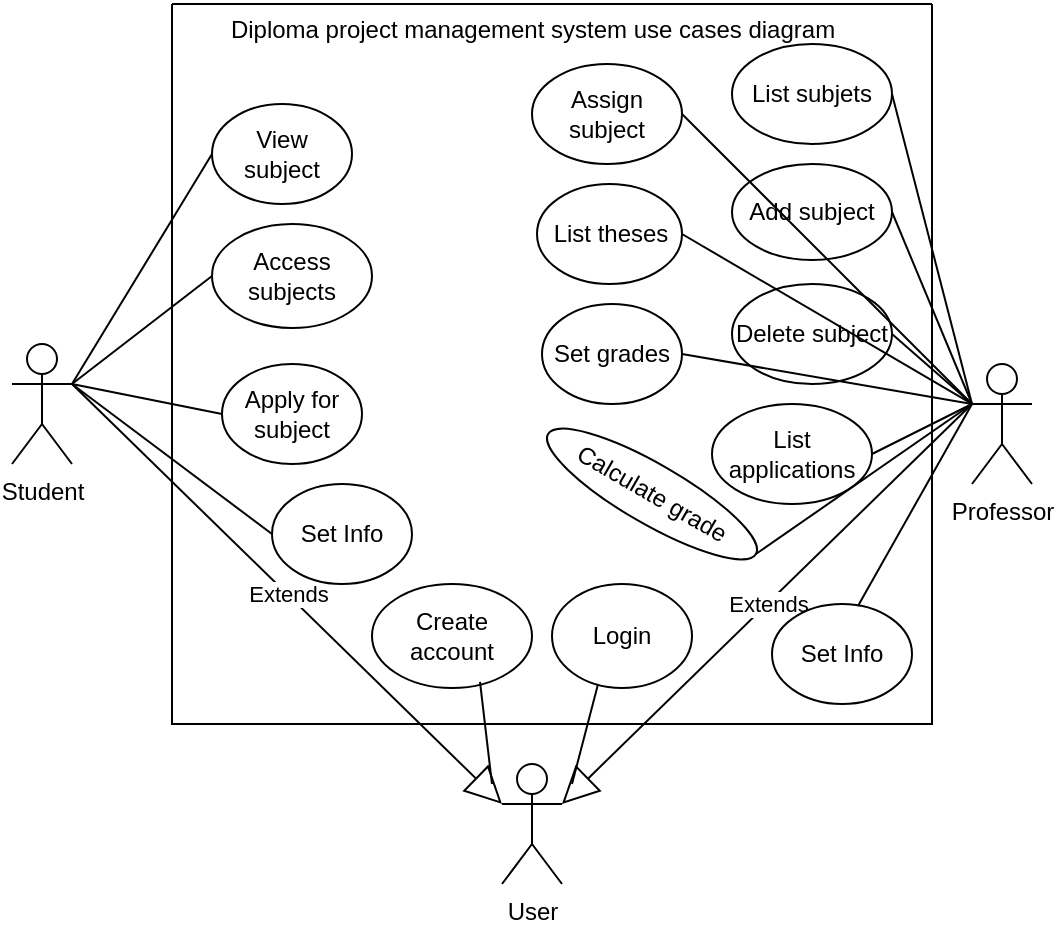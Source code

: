 <mxfile version="21.2.2">
  <diagram name="Page-1" id="jKsl5uhC-ebhilqCg_W3">
    <mxGraphModel dx="1434" dy="795" grid="1" gridSize="10" guides="1" tooltips="1" connect="1" arrows="1" fold="1" page="1" pageScale="1" pageWidth="850" pageHeight="1100" math="0" shadow="0">
      <root>
        <mxCell id="0" />
        <mxCell id="1" parent="0" />
        <mxCell id="c5d3GJkhzsrvK_dQryn3-1" value="User" style="shape=umlActor;verticalLabelPosition=bottom;verticalAlign=top;html=1;outlineConnect=0;" vertex="1" parent="1">
          <mxGeometry x="445" y="560" width="30" height="60" as="geometry" />
        </mxCell>
        <mxCell id="c5d3GJkhzsrvK_dQryn3-2" value="Extends" style="endArrow=block;endSize=16;endFill=0;html=1;rounded=0;exitX=1;exitY=0.333;exitDx=0;exitDy=0;exitPerimeter=0;entryX=0;entryY=0.333;entryDx=0;entryDy=0;entryPerimeter=0;" edge="1" parent="1" source="c5d3GJkhzsrvK_dQryn3-3" target="c5d3GJkhzsrvK_dQryn3-1">
          <mxGeometry width="160" relative="1" as="geometry">
            <mxPoint x="420" y="60" as="sourcePoint" />
            <mxPoint x="445" y="620" as="targetPoint" />
          </mxGeometry>
        </mxCell>
        <mxCell id="c5d3GJkhzsrvK_dQryn3-3" value="Student" style="shape=umlActor;verticalLabelPosition=bottom;verticalAlign=top;html=1;" vertex="1" parent="1">
          <mxGeometry x="200" y="350" width="30" height="60" as="geometry" />
        </mxCell>
        <mxCell id="c5d3GJkhzsrvK_dQryn3-4" value="Professor" style="shape=umlActor;verticalLabelPosition=bottom;verticalAlign=top;html=1;" vertex="1" parent="1">
          <mxGeometry x="680" y="360" width="30" height="60" as="geometry" />
        </mxCell>
        <mxCell id="c5d3GJkhzsrvK_dQryn3-5" value="Extends" style="endArrow=block;endSize=16;endFill=0;html=1;rounded=0;entryX=1;entryY=0.333;entryDx=0;entryDy=0;entryPerimeter=0;exitX=0;exitY=0.333;exitDx=0;exitDy=0;exitPerimeter=0;" edge="1" parent="1" source="c5d3GJkhzsrvK_dQryn3-4" target="c5d3GJkhzsrvK_dQryn3-1">
          <mxGeometry width="160" relative="1" as="geometry">
            <mxPoint x="640" y="140" as="sourcePoint" />
            <mxPoint x="510" y="120" as="targetPoint" />
          </mxGeometry>
        </mxCell>
        <mxCell id="c5d3GJkhzsrvK_dQryn3-7" value="" style="swimlane;startSize=0;" vertex="1" parent="1">
          <mxGeometry x="280" y="180" width="380" height="360" as="geometry" />
        </mxCell>
        <mxCell id="c5d3GJkhzsrvK_dQryn3-11" value="Create account" style="ellipse;whiteSpace=wrap;html=1;" vertex="1" parent="c5d3GJkhzsrvK_dQryn3-7">
          <mxGeometry x="100" y="290" width="80" height="52" as="geometry" />
        </mxCell>
        <mxCell id="c5d3GJkhzsrvK_dQryn3-12" value="Login" style="ellipse;whiteSpace=wrap;html=1;" vertex="1" parent="c5d3GJkhzsrvK_dQryn3-7">
          <mxGeometry x="190" y="290" width="70" height="52" as="geometry" />
        </mxCell>
        <mxCell id="c5d3GJkhzsrvK_dQryn3-16" value="&lt;div&gt;Set Info&lt;/div&gt;" style="ellipse;whiteSpace=wrap;html=1;" vertex="1" parent="c5d3GJkhzsrvK_dQryn3-7">
          <mxGeometry x="50" y="240" width="70" height="50" as="geometry" />
        </mxCell>
        <mxCell id="c5d3GJkhzsrvK_dQryn3-17" value="&lt;div&gt;Access subjects&lt;/div&gt;" style="ellipse;whiteSpace=wrap;html=1;" vertex="1" parent="c5d3GJkhzsrvK_dQryn3-7">
          <mxGeometry x="20" y="110" width="80" height="52" as="geometry" />
        </mxCell>
        <mxCell id="c5d3GJkhzsrvK_dQryn3-18" value="&lt;div&gt;View&lt;/div&gt;&lt;div&gt;subject&lt;br&gt;&lt;/div&gt;" style="ellipse;whiteSpace=wrap;html=1;" vertex="1" parent="c5d3GJkhzsrvK_dQryn3-7">
          <mxGeometry x="20" y="50" width="70" height="50" as="geometry" />
        </mxCell>
        <mxCell id="c5d3GJkhzsrvK_dQryn3-19" value="Apply for subject" style="ellipse;whiteSpace=wrap;html=1;" vertex="1" parent="c5d3GJkhzsrvK_dQryn3-7">
          <mxGeometry x="25" y="180" width="70" height="50" as="geometry" />
        </mxCell>
        <mxCell id="c5d3GJkhzsrvK_dQryn3-20" value="List subjets" style="ellipse;whiteSpace=wrap;html=1;" vertex="1" parent="c5d3GJkhzsrvK_dQryn3-7">
          <mxGeometry x="280" y="20" width="80" height="50" as="geometry" />
        </mxCell>
        <mxCell id="c5d3GJkhzsrvK_dQryn3-21" value="Add subject" style="ellipse;whiteSpace=wrap;html=1;" vertex="1" parent="c5d3GJkhzsrvK_dQryn3-7">
          <mxGeometry x="280" y="80" width="80" height="48" as="geometry" />
        </mxCell>
        <mxCell id="c5d3GJkhzsrvK_dQryn3-22" value="Delete subject" style="ellipse;whiteSpace=wrap;html=1;" vertex="1" parent="c5d3GJkhzsrvK_dQryn3-7">
          <mxGeometry x="280" y="140" width="80" height="50" as="geometry" />
        </mxCell>
        <mxCell id="c5d3GJkhzsrvK_dQryn3-23" value="List applications" style="ellipse;whiteSpace=wrap;html=1;" vertex="1" parent="c5d3GJkhzsrvK_dQryn3-7">
          <mxGeometry x="270" y="200" width="80" height="50" as="geometry" />
        </mxCell>
        <mxCell id="c5d3GJkhzsrvK_dQryn3-24" value="Assign subject" style="ellipse;whiteSpace=wrap;html=1;" vertex="1" parent="c5d3GJkhzsrvK_dQryn3-7">
          <mxGeometry x="180" y="30" width="75" height="50" as="geometry" />
        </mxCell>
        <mxCell id="c5d3GJkhzsrvK_dQryn3-25" value="List theses" style="ellipse;whiteSpace=wrap;html=1;" vertex="1" parent="c5d3GJkhzsrvK_dQryn3-7">
          <mxGeometry x="182.5" y="90" width="72.5" height="50" as="geometry" />
        </mxCell>
        <mxCell id="c5d3GJkhzsrvK_dQryn3-26" value="Set grades" style="ellipse;whiteSpace=wrap;html=1;" vertex="1" parent="c5d3GJkhzsrvK_dQryn3-7">
          <mxGeometry x="185" y="150" width="70" height="50" as="geometry" />
        </mxCell>
        <mxCell id="c5d3GJkhzsrvK_dQryn3-29" value="Calculate grade" style="ellipse;whiteSpace=wrap;html=1;rotation=30;" vertex="1" parent="c5d3GJkhzsrvK_dQryn3-7">
          <mxGeometry x="180" y="230" width="120" height="30" as="geometry" />
        </mxCell>
        <mxCell id="c5d3GJkhzsrvK_dQryn3-41" value="" style="endArrow=none;html=1;rounded=0;entryX=0;entryY=0.5;entryDx=0;entryDy=0;" edge="1" parent="c5d3GJkhzsrvK_dQryn3-7" target="c5d3GJkhzsrvK_dQryn3-16">
          <mxGeometry width="50" height="50" relative="1" as="geometry">
            <mxPoint x="-50" y="190" as="sourcePoint" />
            <mxPoint x="170" y="150" as="targetPoint" />
          </mxGeometry>
        </mxCell>
        <mxCell id="c5d3GJkhzsrvK_dQryn3-42" value="&lt;div&gt;Set Info&lt;/div&gt;" style="ellipse;whiteSpace=wrap;html=1;" vertex="1" parent="c5d3GJkhzsrvK_dQryn3-7">
          <mxGeometry x="300" y="300" width="70" height="50" as="geometry" />
        </mxCell>
        <mxCell id="c5d3GJkhzsrvK_dQryn3-43" value="" style="endArrow=none;html=1;rounded=0;exitX=0.614;exitY=0.02;exitDx=0;exitDy=0;exitPerimeter=0;" edge="1" parent="c5d3GJkhzsrvK_dQryn3-7" source="c5d3GJkhzsrvK_dQryn3-42">
          <mxGeometry width="50" height="50" relative="1" as="geometry">
            <mxPoint x="350" y="300" as="sourcePoint" />
            <mxPoint x="400" y="200" as="targetPoint" />
          </mxGeometry>
        </mxCell>
        <mxCell id="c5d3GJkhzsrvK_dQryn3-8" value="Diploma project management system use cases diagram" style="text;html=1;align=center;verticalAlign=middle;resizable=0;points=[];autosize=1;strokeColor=none;fillColor=none;" vertex="1" parent="1">
          <mxGeometry x="300" y="178" width="320" height="30" as="geometry" />
        </mxCell>
        <mxCell id="c5d3GJkhzsrvK_dQryn3-13" value="" style="endArrow=none;html=1;rounded=0;exitX=0.675;exitY=0.942;exitDx=0;exitDy=0;exitPerimeter=0;" edge="1" parent="1" source="c5d3GJkhzsrvK_dQryn3-11">
          <mxGeometry width="50" height="50" relative="1" as="geometry">
            <mxPoint x="400" y="380" as="sourcePoint" />
            <mxPoint x="440" y="570" as="targetPoint" />
          </mxGeometry>
        </mxCell>
        <mxCell id="c5d3GJkhzsrvK_dQryn3-14" value="" style="endArrow=none;html=1;rounded=0;exitX=0.329;exitY=0.962;exitDx=0;exitDy=0;exitPerimeter=0;" edge="1" parent="1" source="c5d3GJkhzsrvK_dQryn3-12">
          <mxGeometry width="50" height="50" relative="1" as="geometry">
            <mxPoint x="530" y="290" as="sourcePoint" />
            <mxPoint x="480" y="570" as="targetPoint" />
          </mxGeometry>
        </mxCell>
        <mxCell id="c5d3GJkhzsrvK_dQryn3-30" value="" style="endArrow=none;html=1;rounded=0;exitX=1;exitY=0.5;exitDx=0;exitDy=0;entryX=0;entryY=0.333;entryDx=0;entryDy=0;entryPerimeter=0;" edge="1" parent="1" source="c5d3GJkhzsrvK_dQryn3-24" target="c5d3GJkhzsrvK_dQryn3-4">
          <mxGeometry width="50" height="50" relative="1" as="geometry">
            <mxPoint x="530" y="230" as="sourcePoint" />
            <mxPoint x="580" y="180" as="targetPoint" />
          </mxGeometry>
        </mxCell>
        <mxCell id="c5d3GJkhzsrvK_dQryn3-31" value="" style="endArrow=none;html=1;rounded=0;exitX=1;exitY=0.5;exitDx=0;exitDy=0;entryX=0;entryY=0.333;entryDx=0;entryDy=0;entryPerimeter=0;" edge="1" parent="1" source="c5d3GJkhzsrvK_dQryn3-25" target="c5d3GJkhzsrvK_dQryn3-4">
          <mxGeometry width="50" height="50" relative="1" as="geometry">
            <mxPoint x="540" y="300" as="sourcePoint" />
            <mxPoint x="590" y="250" as="targetPoint" />
          </mxGeometry>
        </mxCell>
        <mxCell id="c5d3GJkhzsrvK_dQryn3-32" value="" style="endArrow=none;html=1;rounded=0;exitX=1;exitY=0.5;exitDx=0;exitDy=0;entryX=0;entryY=0.333;entryDx=0;entryDy=0;entryPerimeter=0;" edge="1" parent="1" source="c5d3GJkhzsrvK_dQryn3-26" target="c5d3GJkhzsrvK_dQryn3-4">
          <mxGeometry width="50" height="50" relative="1" as="geometry">
            <mxPoint x="510" y="110" as="sourcePoint" />
            <mxPoint x="560" y="60" as="targetPoint" />
          </mxGeometry>
        </mxCell>
        <mxCell id="c5d3GJkhzsrvK_dQryn3-33" value="" style="endArrow=none;html=1;rounded=0;exitX=1;exitY=0.5;exitDx=0;exitDy=0;" edge="1" parent="1" source="c5d3GJkhzsrvK_dQryn3-20">
          <mxGeometry width="50" height="50" relative="1" as="geometry">
            <mxPoint x="720" y="220" as="sourcePoint" />
            <mxPoint x="680" y="380" as="targetPoint" />
          </mxGeometry>
        </mxCell>
        <mxCell id="c5d3GJkhzsrvK_dQryn3-34" value="" style="endArrow=none;html=1;rounded=0;exitX=1;exitY=0.5;exitDx=0;exitDy=0;" edge="1" parent="1" source="c5d3GJkhzsrvK_dQryn3-21">
          <mxGeometry width="50" height="50" relative="1" as="geometry">
            <mxPoint x="700" y="280" as="sourcePoint" />
            <mxPoint x="680" y="380" as="targetPoint" />
          </mxGeometry>
        </mxCell>
        <mxCell id="c5d3GJkhzsrvK_dQryn3-35" value="" style="endArrow=none;html=1;rounded=0;exitX=1;exitY=0.5;exitDx=0;exitDy=0;" edge="1" parent="1" source="c5d3GJkhzsrvK_dQryn3-22">
          <mxGeometry width="50" height="50" relative="1" as="geometry">
            <mxPoint x="730" y="290" as="sourcePoint" />
            <mxPoint x="680" y="380" as="targetPoint" />
          </mxGeometry>
        </mxCell>
        <mxCell id="c5d3GJkhzsrvK_dQryn3-36" value="" style="endArrow=none;html=1;rounded=0;exitX=1;exitY=0.5;exitDx=0;exitDy=0;" edge="1" parent="1" source="c5d3GJkhzsrvK_dQryn3-23">
          <mxGeometry width="50" height="50" relative="1" as="geometry">
            <mxPoint x="710" y="310" as="sourcePoint" />
            <mxPoint x="680" y="380" as="targetPoint" />
          </mxGeometry>
        </mxCell>
        <mxCell id="c5d3GJkhzsrvK_dQryn3-37" value="" style="endArrow=none;html=1;rounded=0;exitX=1;exitY=0.5;exitDx=0;exitDy=0;" edge="1" parent="1" source="c5d3GJkhzsrvK_dQryn3-29">
          <mxGeometry width="50" height="50" relative="1" as="geometry">
            <mxPoint x="780" y="300" as="sourcePoint" />
            <mxPoint x="680" y="380" as="targetPoint" />
          </mxGeometry>
        </mxCell>
        <mxCell id="c5d3GJkhzsrvK_dQryn3-38" value="" style="endArrow=none;html=1;rounded=0;entryX=0;entryY=0.5;entryDx=0;entryDy=0;exitX=1;exitY=0.333;exitDx=0;exitDy=0;exitPerimeter=0;" edge="1" parent="1" source="c5d3GJkhzsrvK_dQryn3-3" target="c5d3GJkhzsrvK_dQryn3-18">
          <mxGeometry width="50" height="50" relative="1" as="geometry">
            <mxPoint x="100" y="300" as="sourcePoint" />
            <mxPoint x="150" y="250" as="targetPoint" />
          </mxGeometry>
        </mxCell>
        <mxCell id="c5d3GJkhzsrvK_dQryn3-39" value="" style="endArrow=none;html=1;rounded=0;entryX=0;entryY=0.5;entryDx=0;entryDy=0;" edge="1" parent="1" target="c5d3GJkhzsrvK_dQryn3-17">
          <mxGeometry width="50" height="50" relative="1" as="geometry">
            <mxPoint x="230" y="370" as="sourcePoint" />
            <mxPoint x="-10" y="340" as="targetPoint" />
          </mxGeometry>
        </mxCell>
        <mxCell id="c5d3GJkhzsrvK_dQryn3-40" value="" style="endArrow=none;html=1;rounded=0;entryX=0;entryY=0.5;entryDx=0;entryDy=0;exitX=1;exitY=0.333;exitDx=0;exitDy=0;exitPerimeter=0;" edge="1" parent="1" source="c5d3GJkhzsrvK_dQryn3-3" target="c5d3GJkhzsrvK_dQryn3-19">
          <mxGeometry width="50" height="50" relative="1" as="geometry">
            <mxPoint x="40" y="460" as="sourcePoint" />
            <mxPoint x="90" y="410" as="targetPoint" />
          </mxGeometry>
        </mxCell>
      </root>
    </mxGraphModel>
  </diagram>
</mxfile>
